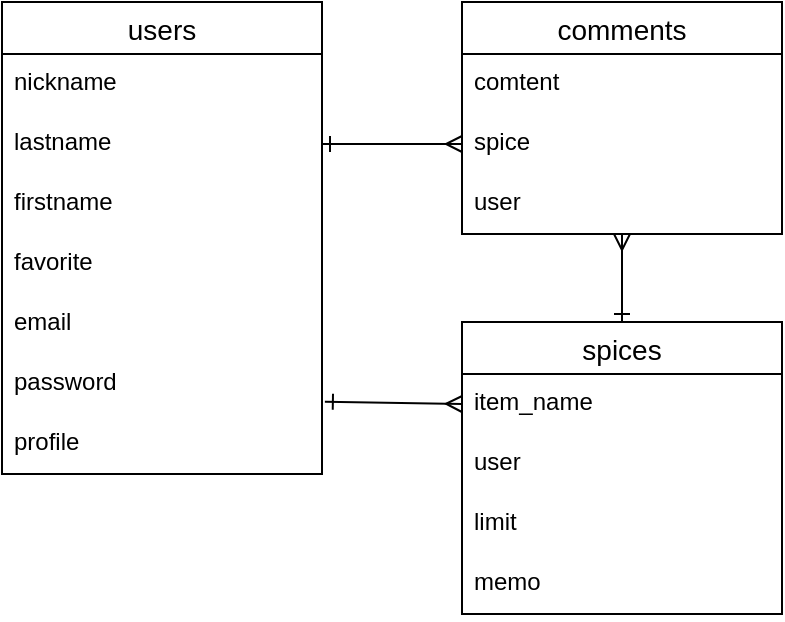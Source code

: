 <mxfile>
    <diagram id="dWNnswwsCp8NG1XIhWlB" name="ページ1">
        <mxGraphModel dx="428" dy="423" grid="1" gridSize="10" guides="1" tooltips="1" connect="1" arrows="1" fold="1" page="1" pageScale="1" pageWidth="827" pageHeight="1169" math="0" shadow="0">
            <root>
                <mxCell id="0"/>
                <mxCell id="1" parent="0"/>
                <mxCell id="3" value="users" style="swimlane;fontStyle=0;childLayout=stackLayout;horizontal=1;startSize=26;horizontalStack=0;resizeParent=1;resizeParentMax=0;resizeLast=0;collapsible=1;marginBottom=0;align=center;fontSize=14;" vertex="1" parent="1">
                    <mxGeometry x="80" y="80" width="160" height="236" as="geometry"/>
                </mxCell>
                <mxCell id="4" value="nickname" style="text;strokeColor=none;fillColor=none;spacingLeft=4;spacingRight=4;overflow=hidden;rotatable=0;points=[[0,0.5],[1,0.5]];portConstraint=eastwest;fontSize=12;" vertex="1" parent="3">
                    <mxGeometry y="26" width="160" height="30" as="geometry"/>
                </mxCell>
                <mxCell id="5" value="lastname" style="text;strokeColor=none;fillColor=none;spacingLeft=4;spacingRight=4;overflow=hidden;rotatable=0;points=[[0,0.5],[1,0.5]];portConstraint=eastwest;fontSize=12;" vertex="1" parent="3">
                    <mxGeometry y="56" width="160" height="30" as="geometry"/>
                </mxCell>
                <mxCell id="6" value="firstname" style="text;strokeColor=none;fillColor=none;spacingLeft=4;spacingRight=4;overflow=hidden;rotatable=0;points=[[0,0.5],[1,0.5]];portConstraint=eastwest;fontSize=12;" vertex="1" parent="3">
                    <mxGeometry y="86" width="160" height="30" as="geometry"/>
                </mxCell>
                <mxCell id="17" value="favorite" style="text;strokeColor=none;fillColor=none;spacingLeft=4;spacingRight=4;overflow=hidden;rotatable=0;points=[[0,0.5],[1,0.5]];portConstraint=eastwest;fontSize=12;" vertex="1" parent="3">
                    <mxGeometry y="116" width="160" height="30" as="geometry"/>
                </mxCell>
                <mxCell id="16" value="email" style="text;strokeColor=none;fillColor=none;spacingLeft=4;spacingRight=4;overflow=hidden;rotatable=0;points=[[0,0.5],[1,0.5]];portConstraint=eastwest;fontSize=12;" vertex="1" parent="3">
                    <mxGeometry y="146" width="160" height="30" as="geometry"/>
                </mxCell>
                <mxCell id="15" value="password" style="text;strokeColor=none;fillColor=none;spacingLeft=4;spacingRight=4;overflow=hidden;rotatable=0;points=[[0,0.5],[1,0.5]];portConstraint=eastwest;fontSize=12;" vertex="1" parent="3">
                    <mxGeometry y="176" width="160" height="30" as="geometry"/>
                </mxCell>
                <mxCell id="18" value="profile" style="text;strokeColor=none;fillColor=none;spacingLeft=4;spacingRight=4;overflow=hidden;rotatable=0;points=[[0,0.5],[1,0.5]];portConstraint=eastwest;fontSize=12;" vertex="1" parent="3">
                    <mxGeometry y="206" width="160" height="30" as="geometry"/>
                </mxCell>
                <mxCell id="25" value="" style="edgeStyle=none;html=1;startArrow=ERone;startFill=0;endArrow=ERmany;endFill=0;" edge="1" parent="1" source="7" target="19">
                    <mxGeometry relative="1" as="geometry"/>
                </mxCell>
                <mxCell id="7" value="spices" style="swimlane;fontStyle=0;childLayout=stackLayout;horizontal=1;startSize=26;horizontalStack=0;resizeParent=1;resizeParentMax=0;resizeLast=0;collapsible=1;marginBottom=0;align=center;fontSize=14;" vertex="1" parent="1">
                    <mxGeometry x="310" y="240" width="160" height="146" as="geometry"/>
                </mxCell>
                <mxCell id="8" value="item_name" style="text;strokeColor=none;fillColor=none;spacingLeft=4;spacingRight=4;overflow=hidden;rotatable=0;points=[[0,0.5],[1,0.5]];portConstraint=eastwest;fontSize=12;" vertex="1" parent="7">
                    <mxGeometry y="26" width="160" height="30" as="geometry"/>
                </mxCell>
                <mxCell id="9" value="user" style="text;strokeColor=none;fillColor=none;spacingLeft=4;spacingRight=4;overflow=hidden;rotatable=0;points=[[0,0.5],[1,0.5]];portConstraint=eastwest;fontSize=12;" vertex="1" parent="7">
                    <mxGeometry y="56" width="160" height="30" as="geometry"/>
                </mxCell>
                <mxCell id="10" value="limit" style="text;strokeColor=none;fillColor=none;spacingLeft=4;spacingRight=4;overflow=hidden;rotatable=0;points=[[0,0.5],[1,0.5]];portConstraint=eastwest;fontSize=12;" vertex="1" parent="7">
                    <mxGeometry y="86" width="160" height="30" as="geometry"/>
                </mxCell>
                <mxCell id="21" value="memo" style="text;strokeColor=none;fillColor=none;spacingLeft=4;spacingRight=4;overflow=hidden;rotatable=0;points=[[0,0.5],[1,0.5]];portConstraint=eastwest;fontSize=12;" vertex="1" parent="7">
                    <mxGeometry y="116" width="160" height="30" as="geometry"/>
                </mxCell>
                <mxCell id="11" value="comments" style="swimlane;fontStyle=0;childLayout=stackLayout;horizontal=1;startSize=26;horizontalStack=0;resizeParent=1;resizeParentMax=0;resizeLast=0;collapsible=1;marginBottom=0;align=center;fontSize=14;" vertex="1" parent="1">
                    <mxGeometry x="310" y="80" width="160" height="116" as="geometry"/>
                </mxCell>
                <mxCell id="13" value="comtent" style="text;strokeColor=none;fillColor=none;spacingLeft=4;spacingRight=4;overflow=hidden;rotatable=0;points=[[0,0.5],[1,0.5]];portConstraint=eastwest;fontSize=12;" vertex="1" parent="11">
                    <mxGeometry y="26" width="160" height="30" as="geometry"/>
                </mxCell>
                <mxCell id="20" value="spice" style="text;strokeColor=none;fillColor=none;spacingLeft=4;spacingRight=4;overflow=hidden;rotatable=0;points=[[0,0.5],[1,0.5]];portConstraint=eastwest;fontSize=12;" vertex="1" parent="11">
                    <mxGeometry y="56" width="160" height="30" as="geometry"/>
                </mxCell>
                <mxCell id="19" value="user" style="text;strokeColor=none;fillColor=none;spacingLeft=4;spacingRight=4;overflow=hidden;rotatable=0;points=[[0,0.5],[1,0.5]];portConstraint=eastwest;fontSize=12;" vertex="1" parent="11">
                    <mxGeometry y="86" width="160" height="30" as="geometry"/>
                </mxCell>
                <mxCell id="23" style="edgeStyle=none;html=1;exitX=1;exitY=0.5;exitDx=0;exitDy=0;entryX=0;entryY=0.5;entryDx=0;entryDy=0;endArrow=ERmany;endFill=0;startArrow=ERone;startFill=0;" edge="1" parent="1" source="5" target="20">
                    <mxGeometry relative="1" as="geometry"/>
                </mxCell>
                <mxCell id="24" value="" style="edgeStyle=none;html=1;startArrow=ERone;startFill=0;endArrow=ERmany;endFill=0;entryX=0;entryY=0.5;entryDx=0;entryDy=0;exitX=1.009;exitY=0.795;exitDx=0;exitDy=0;exitPerimeter=0;" edge="1" parent="1" source="15" target="8">
                    <mxGeometry relative="1" as="geometry">
                        <mxPoint x="250" y="281" as="sourcePoint"/>
                    </mxGeometry>
                </mxCell>
            </root>
        </mxGraphModel>
    </diagram>
</mxfile>